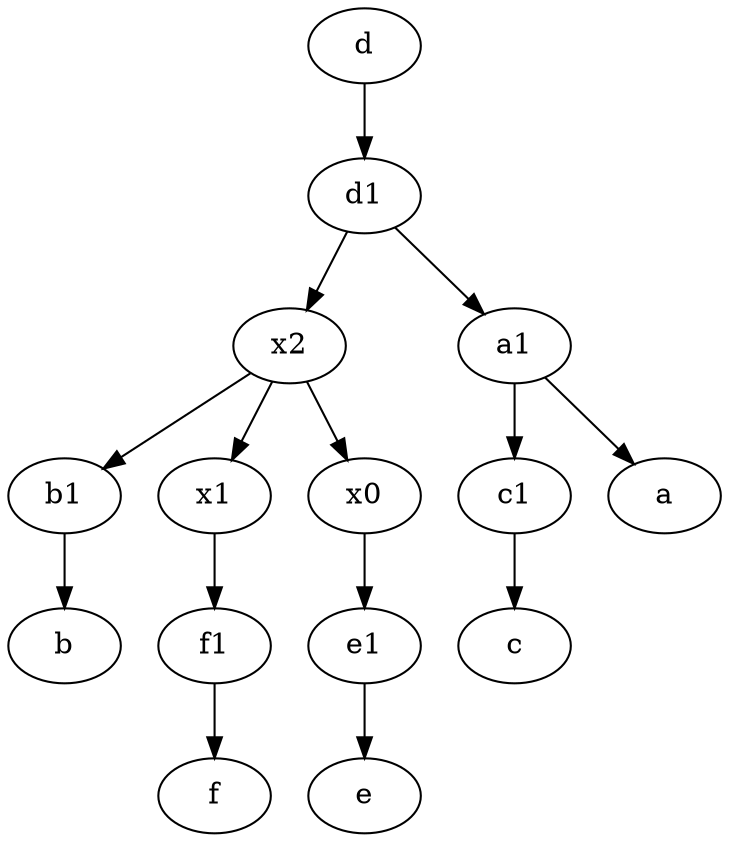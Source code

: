 digraph  {
	b1 [pos="45,20!"];
	x1;
	c1 [pos="30,15!"];
	f1;
	x0;
	x2;
	e1 [pos="25,45!"];
	d [pos="20,30!"];
	d1 [pos="25,30!"];
	a1 [pos="40,15!"];
	a1 -> c1;
	d1 -> a1;
	d -> d1;
	x2 -> b1;
	x0 -> e1;
	x1 -> f1;
	b1 -> b;
	c1 -> c;
	x2 -> x1;
	a1 -> a;
	d1 -> x2;
	x2 -> x0;
	e1 -> e;
	f1 -> f;

	}